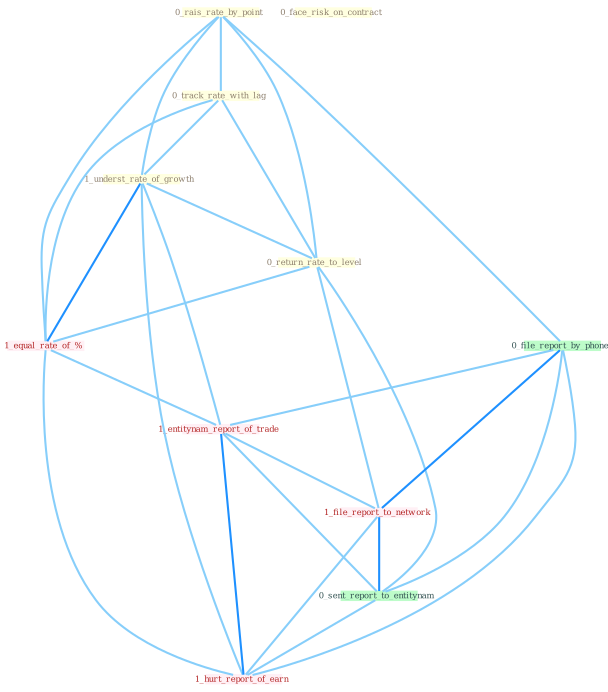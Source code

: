 Graph G{ 
    node
    [shape=polygon,style=filled,width=.5,height=.06,color="#BDFCC9",fixedsize=true,fontsize=4,
    fontcolor="#2f4f4f"];
    {node
    [color="#ffffe0", fontcolor="#8b7d6b"] "0_rais_rate_by_point " "0_track_rate_with_lag " "0_face_risk_on_contract " "1_underst_rate_of_growth " "0_return_rate_to_level "}
{node [color="#fff0f5", fontcolor="#b22222"] "1_equal_rate_of_% " "1_entitynam_report_of_trade " "1_file_report_to_network " "1_hurt_report_of_earn "}
edge [color="#B0E2FF"];

	"0_rais_rate_by_point " -- "0_track_rate_with_lag " [w="1", color="#87cefa" ];
	"0_rais_rate_by_point " -- "1_underst_rate_of_growth " [w="1", color="#87cefa" ];
	"0_rais_rate_by_point " -- "0_return_rate_to_level " [w="1", color="#87cefa" ];
	"0_rais_rate_by_point " -- "0_file_report_by_phone " [w="1", color="#87cefa" ];
	"0_rais_rate_by_point " -- "1_equal_rate_of_% " [w="1", color="#87cefa" ];
	"0_track_rate_with_lag " -- "1_underst_rate_of_growth " [w="1", color="#87cefa" ];
	"0_track_rate_with_lag " -- "0_return_rate_to_level " [w="1", color="#87cefa" ];
	"0_track_rate_with_lag " -- "1_equal_rate_of_% " [w="1", color="#87cefa" ];
	"1_underst_rate_of_growth " -- "0_return_rate_to_level " [w="1", color="#87cefa" ];
	"1_underst_rate_of_growth " -- "1_equal_rate_of_% " [w="2", color="#1e90ff" , len=0.8];
	"1_underst_rate_of_growth " -- "1_entitynam_report_of_trade " [w="1", color="#87cefa" ];
	"1_underst_rate_of_growth " -- "1_hurt_report_of_earn " [w="1", color="#87cefa" ];
	"0_return_rate_to_level " -- "1_equal_rate_of_% " [w="1", color="#87cefa" ];
	"0_return_rate_to_level " -- "1_file_report_to_network " [w="1", color="#87cefa" ];
	"0_return_rate_to_level " -- "0_sent_report_to_entitynam " [w="1", color="#87cefa" ];
	"0_file_report_by_phone " -- "1_entitynam_report_of_trade " [w="1", color="#87cefa" ];
	"0_file_report_by_phone " -- "1_file_report_to_network " [w="2", color="#1e90ff" , len=0.8];
	"0_file_report_by_phone " -- "0_sent_report_to_entitynam " [w="1", color="#87cefa" ];
	"0_file_report_by_phone " -- "1_hurt_report_of_earn " [w="1", color="#87cefa" ];
	"1_equal_rate_of_% " -- "1_entitynam_report_of_trade " [w="1", color="#87cefa" ];
	"1_equal_rate_of_% " -- "1_hurt_report_of_earn " [w="1", color="#87cefa" ];
	"1_entitynam_report_of_trade " -- "1_file_report_to_network " [w="1", color="#87cefa" ];
	"1_entitynam_report_of_trade " -- "0_sent_report_to_entitynam " [w="1", color="#87cefa" ];
	"1_entitynam_report_of_trade " -- "1_hurt_report_of_earn " [w="2", color="#1e90ff" , len=0.8];
	"1_file_report_to_network " -- "0_sent_report_to_entitynam " [w="2", color="#1e90ff" , len=0.8];
	"1_file_report_to_network " -- "1_hurt_report_of_earn " [w="1", color="#87cefa" ];
	"0_sent_report_to_entitynam " -- "1_hurt_report_of_earn " [w="1", color="#87cefa" ];
}